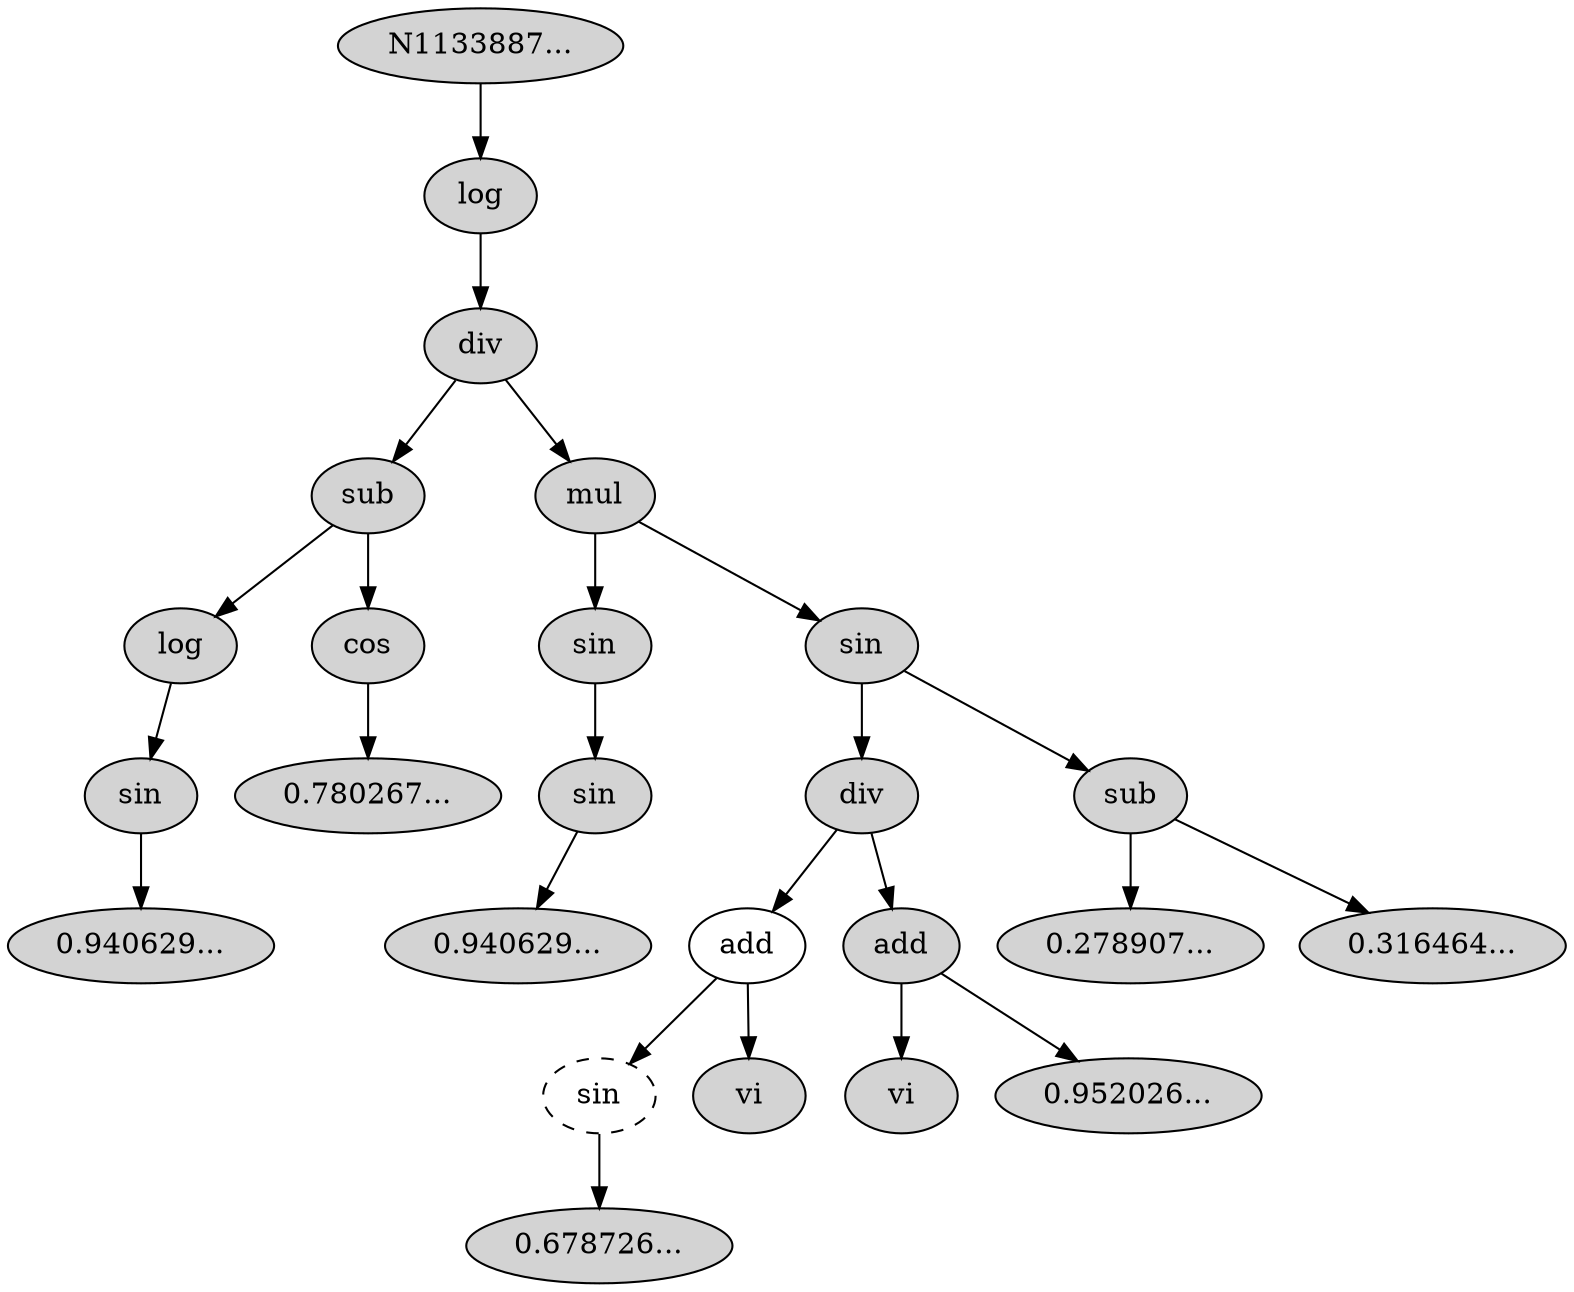  digraph G1133887 {
N1133887[ style="filled"  label="N1133887..."];
N1133887 -> N1133888;
N1133888[ style="filled"  label="log"];
N1133888 -> N1133889;
N1133889[ style="filled"  label="div"];
N1133889 -> N1133890;
N1133890[ style="filled"  label="sub"];
N1133890 -> N1133891;
N1133891[ style="filled"  label="log"];
N1133891 -> N1133892;
N1133892[ style="filled"  label="sin"];
N1133892 -> N1133893;
N1133893[ style="filled"  label="0.940629..."];
N1133890 -> N1133894;
N1133894[ style="filled"  label="cos"];
N1133894 -> N1133895;
N1133895[ style="filled"  label="0.780267..."];
N1133889 -> N1133896;
N1133896[ style="filled"  label="mul"];
N1133896 -> N1133897;
N1133897[ style="filled"  label="sin"];
N1133897 -> N1133898;
N1133898[ style="filled"  label="sin"];
N1133898 -> N1133899;
N1133899[ style="filled"  label="0.940629..."];
N1133896 -> N1133900;
N1133900[ style="filled"  label="sin"];
N1133900 -> N1133901;
N1133901[ style="filled"  label="div"];
N1133901 -> N1133902;
N1133902[ style="solid"  label="add"];
N1133902 -> N1133915;
N1133915[ style="dashed"  label="sin"];
N1133915 -> N1133916;
N1133916[ style="filled"  label="0.678726..."];
N1133902 -> N1133904;
N1133904[ style="filled"  label="vi"];
N1133901 -> N1133905;
N1133905[ style="filled"  label="add"];
N1133905 -> N1133906;
N1133906[ style="filled"  label="vi"];
N1133905 -> N1133907;
N1133907[ style="filled"  label="0.952026..."];
N1133900 -> N1133908;
N1133908[ style="filled"  label="sub"];
N1133908 -> N1133909;
N1133909[ style="filled"  label="0.278907..."];
N1133908 -> N1133910;
N1133910[ style="filled"  label="0.316464..."];
}
